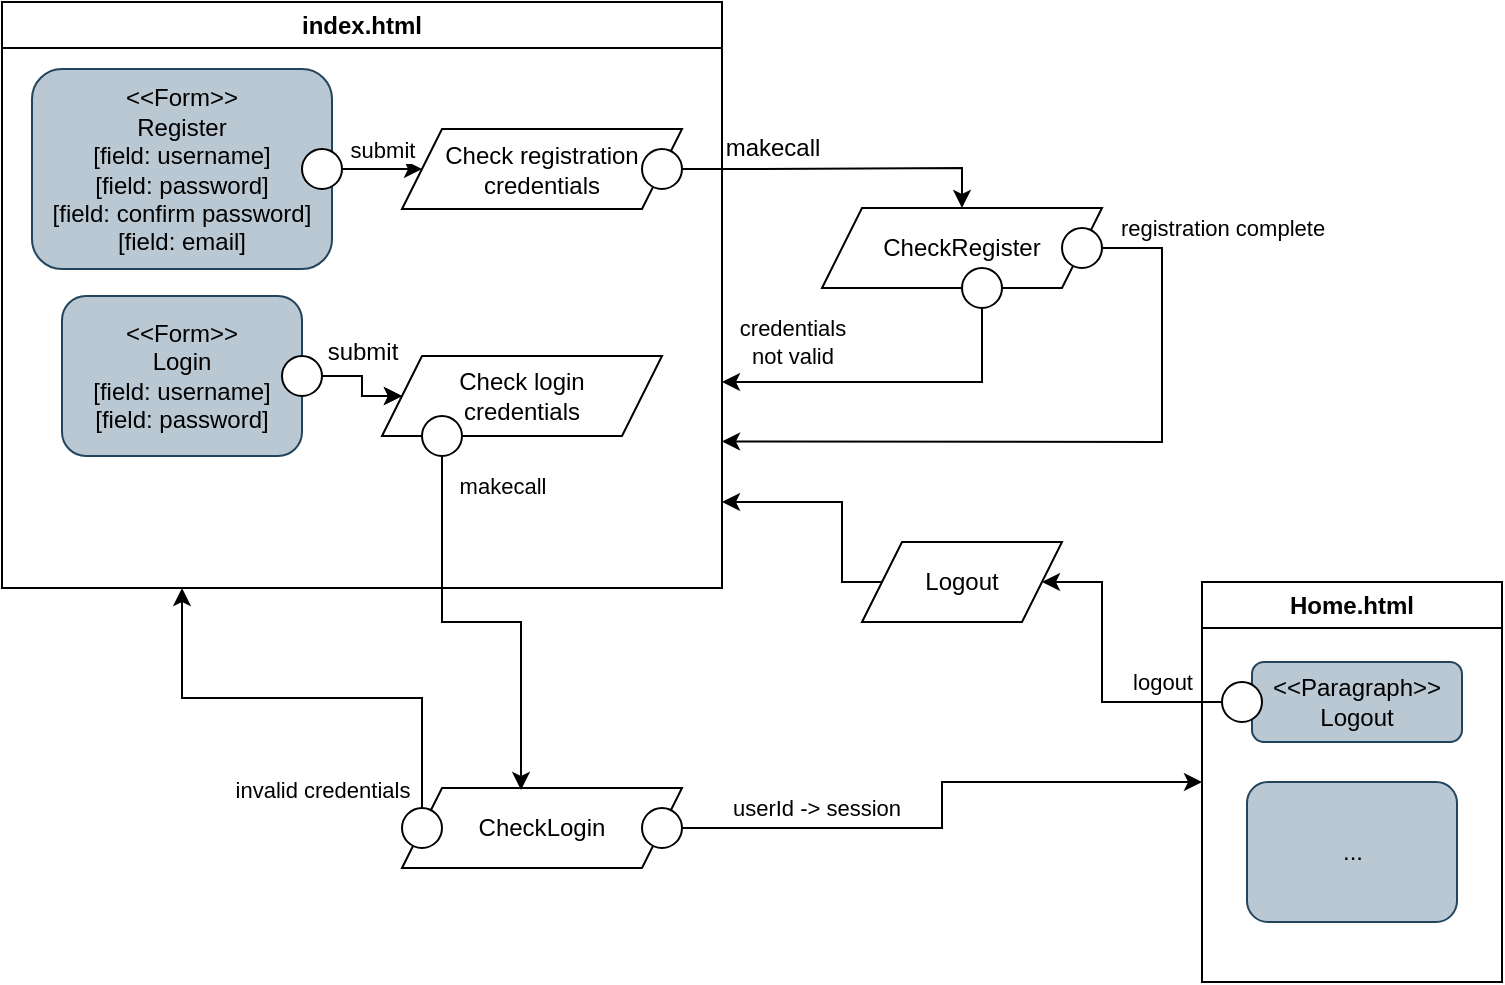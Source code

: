 <mxfile version="24.7.17" pages="2">
  <diagram name="Page-1" id="okkBP2h01szo6rRlRoY6">
    <mxGraphModel dx="1036" dy="614" grid="1" gridSize="10" guides="1" tooltips="1" connect="1" arrows="1" fold="1" page="1" pageScale="1" pageWidth="827" pageHeight="1169" math="0" shadow="0">
      <root>
        <mxCell id="0" />
        <mxCell id="1" parent="0" />
        <mxCell id="oJtsPXdKoa-0jG5Klhkb-1" value="index.html" style="swimlane;whiteSpace=wrap" parent="1" vertex="1">
          <mxGeometry x="20" y="40" width="360" height="293" as="geometry">
            <mxRectangle x="20" y="-130" width="100" height="30" as="alternateBounds" />
          </mxGeometry>
        </mxCell>
        <mxCell id="oJtsPXdKoa-0jG5Klhkb-2" value="&amp;lt;&amp;lt;Form&amp;gt;&amp;gt;&lt;br&gt;Login&lt;br&gt;[field: username]&lt;div&gt;[field: password]&lt;/div&gt;" style="rounded=1;whiteSpace=wrap;html=1;fillColor=#bac8d3;strokeColor=#23445d;" parent="oJtsPXdKoa-0jG5Klhkb-1" vertex="1">
          <mxGeometry x="30" y="147" width="120" height="80" as="geometry" />
        </mxCell>
        <mxCell id="oJtsPXdKoa-0jG5Klhkb-45" style="edgeStyle=orthogonalEdgeStyle;rounded=0;orthogonalLoop=1;jettySize=auto;html=1;entryX=0;entryY=0.5;entryDx=0;entryDy=0;" parent="oJtsPXdKoa-0jG5Klhkb-1" source="oJtsPXdKoa-0jG5Klhkb-3" target="oJtsPXdKoa-0jG5Klhkb-44" edge="1">
          <mxGeometry relative="1" as="geometry" />
        </mxCell>
        <mxCell id="oJtsPXdKoa-0jG5Klhkb-48" value="" style="edgeStyle=orthogonalEdgeStyle;rounded=0;orthogonalLoop=1;jettySize=auto;html=1;" parent="oJtsPXdKoa-0jG5Klhkb-1" source="oJtsPXdKoa-0jG5Klhkb-3" target="oJtsPXdKoa-0jG5Klhkb-44" edge="1">
          <mxGeometry relative="1" as="geometry" />
        </mxCell>
        <mxCell id="oJtsPXdKoa-0jG5Klhkb-3" value="" style="ellipse;whiteSpace=wrap;html=1;aspect=fixed;" parent="oJtsPXdKoa-0jG5Klhkb-1" vertex="1">
          <mxGeometry x="140" y="177" width="20" height="20" as="geometry" />
        </mxCell>
        <mxCell id="oJtsPXdKoa-0jG5Klhkb-4" value="&amp;lt;&amp;lt;Form&amp;gt;&amp;gt;&lt;br&gt;Register&lt;div&gt;[field: username]&lt;/div&gt;&lt;div&gt;[field: password]&lt;br&gt;&lt;/div&gt;&lt;div&gt;[field: confirm password&lt;span style=&quot;background-color: initial;&quot;&gt;]&lt;/span&gt;&lt;/div&gt;&lt;div&gt;[field: email]&lt;br&gt;&lt;/div&gt;" style="rounded=1;whiteSpace=wrap;html=1;fillColor=#bac8d3;strokeColor=#23445d;" parent="oJtsPXdKoa-0jG5Klhkb-1" vertex="1">
          <mxGeometry x="15" y="33.5" width="150" height="100" as="geometry" />
        </mxCell>
        <mxCell id="oJtsPXdKoa-0jG5Klhkb-42" style="edgeStyle=orthogonalEdgeStyle;rounded=0;orthogonalLoop=1;jettySize=auto;html=1;" parent="oJtsPXdKoa-0jG5Klhkb-1" source="oJtsPXdKoa-0jG5Klhkb-5" target="oJtsPXdKoa-0jG5Klhkb-41" edge="1">
          <mxGeometry relative="1" as="geometry" />
        </mxCell>
        <mxCell id="oJtsPXdKoa-0jG5Klhkb-47" value="submit" style="edgeLabel;html=1;align=center;verticalAlign=middle;resizable=0;points=[];" parent="oJtsPXdKoa-0jG5Klhkb-42" vertex="1" connectable="0">
          <mxGeometry x="-0.72" y="2" relative="1" as="geometry">
            <mxPoint x="11" y="-8" as="offset" />
          </mxGeometry>
        </mxCell>
        <mxCell id="oJtsPXdKoa-0jG5Klhkb-5" value="" style="ellipse;whiteSpace=wrap;html=1;aspect=fixed;" parent="oJtsPXdKoa-0jG5Klhkb-1" vertex="1">
          <mxGeometry x="150" y="73.5" width="20" height="20" as="geometry" />
        </mxCell>
        <mxCell id="oJtsPXdKoa-0jG5Klhkb-41" value="Check registration credentials" style="shape=parallelogram;perimeter=parallelogramPerimeter;whiteSpace=wrap;html=1;fixedSize=1;" parent="oJtsPXdKoa-0jG5Klhkb-1" vertex="1">
          <mxGeometry x="200" y="63.5" width="140" height="40" as="geometry" />
        </mxCell>
        <mxCell id="oJtsPXdKoa-0jG5Klhkb-44" value="Check login&lt;div&gt;&lt;span style=&quot;background-color: initial;&quot;&gt;credentials&lt;/span&gt;&lt;/div&gt;" style="shape=parallelogram;perimeter=parallelogramPerimeter;whiteSpace=wrap;html=1;fixedSize=1;" parent="oJtsPXdKoa-0jG5Klhkb-1" vertex="1">
          <mxGeometry x="190" y="177" width="140" height="40" as="geometry" />
        </mxCell>
        <mxCell id="oJtsPXdKoa-0jG5Klhkb-49" value="s&lt;span style=&quot;background-color: initial;&quot;&gt;ubmit&lt;/span&gt;" style="text;html=1;align=center;verticalAlign=middle;resizable=0;points=[];autosize=1;strokeColor=none;fillColor=none;" parent="oJtsPXdKoa-0jG5Klhkb-1" vertex="1">
          <mxGeometry x="150" y="160" width="60" height="30" as="geometry" />
        </mxCell>
        <mxCell id="oJtsPXdKoa-0jG5Klhkb-50" value="" style="ellipse;whiteSpace=wrap;html=1;aspect=fixed;" parent="oJtsPXdKoa-0jG5Klhkb-1" vertex="1">
          <mxGeometry x="320" y="73.5" width="20" height="20" as="geometry" />
        </mxCell>
        <mxCell id="oJtsPXdKoa-0jG5Klhkb-53" value="" style="ellipse;whiteSpace=wrap;html=1;aspect=fixed;" parent="oJtsPXdKoa-0jG5Klhkb-1" vertex="1">
          <mxGeometry x="210" y="207" width="20" height="20" as="geometry" />
        </mxCell>
        <mxCell id="oJtsPXdKoa-0jG5Klhkb-6" value="Check&lt;span style=&quot;background-color: initial;&quot;&gt;Register&lt;/span&gt;" style="shape=parallelogram;perimeter=parallelogramPerimeter;whiteSpace=wrap;html=1;fixedSize=1;" parent="1" vertex="1">
          <mxGeometry x="430" y="143" width="140" height="40" as="geometry" />
        </mxCell>
        <mxCell id="oJtsPXdKoa-0jG5Klhkb-7" value="" style="endArrow=classic;html=1;rounded=0;exitX=0.5;exitY=1;exitDx=0;exitDy=0;" parent="1" source="oJtsPXdKoa-0jG5Klhkb-27" edge="1">
          <mxGeometry width="50" height="50" relative="1" as="geometry">
            <mxPoint x="540" y="183" as="sourcePoint" />
            <mxPoint x="380" y="230" as="targetPoint" />
            <Array as="points">
              <mxPoint x="510" y="230" />
            </Array>
          </mxGeometry>
        </mxCell>
        <mxCell id="oJtsPXdKoa-0jG5Klhkb-8" value="credentials&lt;div&gt;not valid&lt;/div&gt;" style="edgeLabel;html=1;align=center;verticalAlign=middle;resizable=0;points=[];" parent="oJtsPXdKoa-0jG5Klhkb-7" vertex="1" connectable="0">
          <mxGeometry x="0.333" y="-2" relative="1" as="geometry">
            <mxPoint x="-21" y="-18" as="offset" />
          </mxGeometry>
        </mxCell>
        <mxCell id="oJtsPXdKoa-0jG5Klhkb-9" value="" style="ellipse;whiteSpace=wrap;html=1;aspect=fixed;" parent="1" vertex="1">
          <mxGeometry x="550" y="153" width="20" height="20" as="geometry" />
        </mxCell>
        <mxCell id="oJtsPXdKoa-0jG5Klhkb-10" value="" style="endArrow=classic;html=1;rounded=0;exitX=1;exitY=0.5;exitDx=0;exitDy=0;entryX=1;entryY=0.75;entryDx=0;entryDy=0;" parent="1" source="oJtsPXdKoa-0jG5Klhkb-9" target="oJtsPXdKoa-0jG5Klhkb-1" edge="1">
          <mxGeometry width="50" height="50" relative="1" as="geometry">
            <mxPoint x="580" y="243" as="sourcePoint" />
            <mxPoint x="570" y="280" as="targetPoint" />
            <Array as="points">
              <mxPoint x="600" y="163" />
              <mxPoint x="600" y="260" />
            </Array>
          </mxGeometry>
        </mxCell>
        <mxCell id="oJtsPXdKoa-0jG5Klhkb-11" value="registration complete" style="edgeLabel;html=1;align=center;verticalAlign=middle;resizable=0;points=[];" parent="oJtsPXdKoa-0jG5Klhkb-10" vertex="1" connectable="0">
          <mxGeometry x="0.388" y="1" relative="1" as="geometry">
            <mxPoint x="144" y="-108" as="offset" />
          </mxGeometry>
        </mxCell>
        <mxCell id="oJtsPXdKoa-0jG5Klhkb-12" value="Check&lt;span style=&quot;background-color: initial;&quot;&gt;Login&lt;/span&gt;" style="shape=parallelogram;perimeter=parallelogramPerimeter;whiteSpace=wrap;html=1;fixedSize=1;" parent="1" vertex="1">
          <mxGeometry x="220" y="433" width="140" height="40" as="geometry" />
        </mxCell>
        <mxCell id="oJtsPXdKoa-0jG5Klhkb-13" style="edgeStyle=orthogonalEdgeStyle;rounded=0;orthogonalLoop=1;jettySize=auto;html=1;entryX=0;entryY=0.5;entryDx=0;entryDy=0;" parent="1" source="oJtsPXdKoa-0jG5Klhkb-15" target="oJtsPXdKoa-0jG5Klhkb-34" edge="1">
          <mxGeometry relative="1" as="geometry">
            <mxPoint x="470" y="453" as="targetPoint" />
          </mxGeometry>
        </mxCell>
        <mxCell id="oJtsPXdKoa-0jG5Klhkb-14" value="userId -&amp;gt; session" style="edgeLabel;html=1;align=center;verticalAlign=middle;resizable=0;points=[];" parent="oJtsPXdKoa-0jG5Klhkb-13" vertex="1" connectable="0">
          <mxGeometry x="-0.806" relative="1" as="geometry">
            <mxPoint x="39" y="-10" as="offset" />
          </mxGeometry>
        </mxCell>
        <mxCell id="oJtsPXdKoa-0jG5Klhkb-15" value="" style="ellipse;whiteSpace=wrap;html=1;aspect=fixed;" parent="1" vertex="1">
          <mxGeometry x="340" y="443" width="20" height="20" as="geometry" />
        </mxCell>
        <mxCell id="oJtsPXdKoa-0jG5Klhkb-57" style="edgeStyle=orthogonalEdgeStyle;rounded=0;orthogonalLoop=1;jettySize=auto;html=1;entryX=0.25;entryY=1;entryDx=0;entryDy=0;" parent="1" source="oJtsPXdKoa-0jG5Klhkb-18" target="oJtsPXdKoa-0jG5Klhkb-1" edge="1">
          <mxGeometry relative="1" as="geometry" />
        </mxCell>
        <mxCell id="oJtsPXdKoa-0jG5Klhkb-58" value="invalid credentials" style="edgeLabel;html=1;align=center;verticalAlign=middle;resizable=0;points=[];" parent="oJtsPXdKoa-0jG5Klhkb-57" vertex="1" connectable="0">
          <mxGeometry x="-0.856" y="2" relative="1" as="geometry">
            <mxPoint x="-48" y="7" as="offset" />
          </mxGeometry>
        </mxCell>
        <mxCell id="oJtsPXdKoa-0jG5Klhkb-18" value="" style="ellipse;whiteSpace=wrap;html=1;aspect=fixed;" parent="1" vertex="1">
          <mxGeometry x="220" y="443" width="20" height="20" as="geometry" />
        </mxCell>
        <mxCell id="oJtsPXdKoa-0jG5Klhkb-22" style="edgeStyle=orthogonalEdgeStyle;rounded=0;orthogonalLoop=1;jettySize=auto;html=1;entryX=1;entryY=0.5;entryDx=0;entryDy=0;exitX=0;exitY=0.5;exitDx=0;exitDy=0;" parent="1" source="oJtsPXdKoa-0jG5Klhkb-37" target="oJtsPXdKoa-0jG5Klhkb-29" edge="1">
          <mxGeometry relative="1" as="geometry">
            <mxPoint x="490" y="388" as="targetPoint" />
            <Array as="points">
              <mxPoint x="570" y="390" />
              <mxPoint x="570" y="330" />
            </Array>
          </mxGeometry>
        </mxCell>
        <mxCell id="oJtsPXdKoa-0jG5Klhkb-23" value="logout" style="edgeLabel;html=1;align=center;verticalAlign=middle;resizable=0;points=[];" parent="oJtsPXdKoa-0jG5Klhkb-22" vertex="1" connectable="0">
          <mxGeometry x="-0.785" y="3" relative="1" as="geometry">
            <mxPoint x="-14" y="-13" as="offset" />
          </mxGeometry>
        </mxCell>
        <mxCell id="oJtsPXdKoa-0jG5Klhkb-27" value="" style="ellipse;whiteSpace=wrap;html=1;aspect=fixed;" parent="1" vertex="1">
          <mxGeometry x="500" y="173" width="20" height="20" as="geometry" />
        </mxCell>
        <mxCell id="oJtsPXdKoa-0jG5Klhkb-28" style="edgeStyle=orthogonalEdgeStyle;rounded=0;orthogonalLoop=1;jettySize=auto;html=1;exitX=0;exitY=0.5;exitDx=0;exitDy=0;" parent="1" source="oJtsPXdKoa-0jG5Klhkb-29" edge="1">
          <mxGeometry relative="1" as="geometry">
            <mxPoint x="380" y="290" as="targetPoint" />
            <Array as="points">
              <mxPoint x="440" y="330" />
              <mxPoint x="440" y="290" />
            </Array>
          </mxGeometry>
        </mxCell>
        <mxCell id="oJtsPXdKoa-0jG5Klhkb-29" value="Logout" style="shape=parallelogram;perimeter=parallelogramPerimeter;whiteSpace=wrap;html=1;fixedSize=1;" parent="1" vertex="1">
          <mxGeometry x="450" y="310" width="100" height="40" as="geometry" />
        </mxCell>
        <mxCell id="oJtsPXdKoa-0jG5Klhkb-34" value="Home.html" style="swimlane;whiteSpace=wrap" parent="1" vertex="1">
          <mxGeometry x="620" y="330" width="150" height="200" as="geometry">
            <mxRectangle x="20" y="-130" width="100" height="30" as="alternateBounds" />
          </mxGeometry>
        </mxCell>
        <mxCell id="oJtsPXdKoa-0jG5Klhkb-60" value="&amp;lt;&amp;lt;Paragraph&amp;gt;&amp;gt;&lt;div&gt;Logout&lt;/div&gt;" style="rounded=1;whiteSpace=wrap;html=1;fillColor=#bac8d3;strokeColor=#23445d;" parent="oJtsPXdKoa-0jG5Klhkb-34" vertex="1">
          <mxGeometry x="25" y="40" width="105" height="40" as="geometry" />
        </mxCell>
        <mxCell id="oJtsPXdKoa-0jG5Klhkb-37" value="" style="ellipse;whiteSpace=wrap;html=1;aspect=fixed;" parent="oJtsPXdKoa-0jG5Klhkb-34" vertex="1">
          <mxGeometry x="10" y="50" width="20" height="20" as="geometry" />
        </mxCell>
        <mxCell id="oJtsPXdKoa-0jG5Klhkb-61" value="..." style="rounded=1;whiteSpace=wrap;html=1;fillColor=#bac8d3;strokeColor=#23445d;" parent="oJtsPXdKoa-0jG5Klhkb-34" vertex="1">
          <mxGeometry x="22.5" y="100" width="105" height="70" as="geometry" />
        </mxCell>
        <mxCell id="oJtsPXdKoa-0jG5Klhkb-51" style="edgeStyle=orthogonalEdgeStyle;rounded=0;orthogonalLoop=1;jettySize=auto;html=1;entryX=0.5;entryY=0;entryDx=0;entryDy=0;" parent="1" source="oJtsPXdKoa-0jG5Klhkb-50" target="oJtsPXdKoa-0jG5Klhkb-6" edge="1">
          <mxGeometry relative="1" as="geometry" />
        </mxCell>
        <mxCell id="oJtsPXdKoa-0jG5Klhkb-52" value="makecall" style="text;html=1;align=center;verticalAlign=middle;resizable=0;points=[];autosize=1;strokeColor=none;fillColor=none;" parent="1" vertex="1">
          <mxGeometry x="370" y="98" width="70" height="30" as="geometry" />
        </mxCell>
        <mxCell id="oJtsPXdKoa-0jG5Klhkb-55" style="edgeStyle=orthogonalEdgeStyle;rounded=0;orthogonalLoop=1;jettySize=auto;html=1;entryX=0.425;entryY=0.025;entryDx=0;entryDy=0;entryPerimeter=0;" parent="1" source="oJtsPXdKoa-0jG5Klhkb-53" target="oJtsPXdKoa-0jG5Klhkb-12" edge="1">
          <mxGeometry relative="1" as="geometry" />
        </mxCell>
        <mxCell id="oJtsPXdKoa-0jG5Klhkb-56" value="makecall" style="edgeLabel;html=1;align=center;verticalAlign=middle;resizable=0;points=[];" parent="oJtsPXdKoa-0jG5Klhkb-55" vertex="1" connectable="0">
          <mxGeometry x="-0.859" y="-1" relative="1" as="geometry">
            <mxPoint x="31" as="offset" />
          </mxGeometry>
        </mxCell>
      </root>
    </mxGraphModel>
  </diagram>
  <diagram id="OezVTgUpdVWgK99jHwjp" name="Page-2">
    <mxGraphModel dx="1727" dy="1023" grid="1" gridSize="10" guides="1" tooltips="1" connect="1" arrows="1" fold="1" page="1" pageScale="1" pageWidth="827" pageHeight="1169" math="0" shadow="0">
      <root>
        <mxCell id="0" />
        <mxCell id="1" parent="0" />
        <mxCell id="EeK03zJ7r9NsS6UHNYIv-1" value="Home.html" style="swimlane;whiteSpace=wrap" parent="1" vertex="1">
          <mxGeometry x="120" y="70" width="650" height="710" as="geometry">
            <mxRectangle x="20" y="-130" width="100" height="30" as="alternateBounds" />
          </mxGeometry>
        </mxCell>
        <mxCell id="EeK03zJ7r9NsS6UHNYIv-2" value="&amp;lt;&amp;lt;Paragraph&amp;gt;&amp;gt;&lt;div&gt;Logout&lt;/div&gt;" style="rounded=1;whiteSpace=wrap;html=1;fillColor=#bac8d3;strokeColor=#23445d;" parent="EeK03zJ7r9NsS6UHNYIv-1" vertex="1">
          <mxGeometry x="25" y="40" width="105" height="40" as="geometry" />
        </mxCell>
        <mxCell id="EeK03zJ7r9NsS6UHNYIv-3" value="" style="ellipse;whiteSpace=wrap;html=1;aspect=fixed;" parent="EeK03zJ7r9NsS6UHNYIv-1" vertex="1">
          <mxGeometry x="10" y="50" width="20" height="20" as="geometry" />
        </mxCell>
        <mxCell id="1o-QWD2C4itEf4KfdiLa-2" value="" style="ellipse;whiteSpace=wrap;html=1;aspect=fixed;" parent="EeK03zJ7r9NsS6UHNYIv-1" vertex="1">
          <mxGeometry x="530" y="-10" width="20" height="20" as="geometry" />
        </mxCell>
        <mxCell id="1o-QWD2C4itEf4KfdiLa-10" value="Folders tree container" style="swimlane;whiteSpace=wrap;html=1;" parent="EeK03zJ7r9NsS6UHNYIv-1" vertex="1">
          <mxGeometry x="10" y="100" width="340" height="320" as="geometry" />
        </mxCell>
        <mxCell id="1o-QWD2C4itEf4KfdiLa-11" value="&amp;lt;&amp;lt;Paragraph&amp;gt;&amp;gt;&lt;div&gt;Folder&lt;/div&gt;" style="rounded=1;whiteSpace=wrap;html=1;fillColor=#bac8d3;strokeColor=#23445d;" parent="1o-QWD2C4itEf4KfdiLa-10" vertex="1">
          <mxGeometry x="15" y="30" width="105" height="50" as="geometry" />
        </mxCell>
        <mxCell id="1o-QWD2C4itEf4KfdiLa-16" style="edgeStyle=orthogonalEdgeStyle;rounded=0;orthogonalLoop=1;jettySize=auto;html=1;entryX=0;entryY=0.5;entryDx=0;entryDy=0;" parent="1o-QWD2C4itEf4KfdiLa-10" source="1o-QWD2C4itEf4KfdiLa-12" target="1o-QWD2C4itEf4KfdiLa-15" edge="1">
          <mxGeometry relative="1" as="geometry" />
        </mxCell>
        <mxCell id="HM60gLpUr81_VcdkRk_o-6" value="click" style="edgeLabel;html=1;align=center;verticalAlign=middle;resizable=0;points=[];" parent="1o-QWD2C4itEf4KfdiLa-16" vertex="1" connectable="0">
          <mxGeometry x="-0.901" y="3" relative="1" as="geometry">
            <mxPoint x="12" y="-7" as="offset" />
          </mxGeometry>
        </mxCell>
        <mxCell id="1o-QWD2C4itEf4KfdiLa-12" value="" style="ellipse;whiteSpace=wrap;html=1;aspect=fixed;" parent="1o-QWD2C4itEf4KfdiLa-10" vertex="1">
          <mxGeometry x="115" y="50" width="20" height="20" as="geometry" />
        </mxCell>
        <mxCell id="1o-QWD2C4itEf4KfdiLa-15" value="Hides or shows the document list&amp;nbsp;" style="shape=parallelogram;perimeter=parallelogramPerimeter;whiteSpace=wrap;html=1;fixedSize=1;" parent="1o-QWD2C4itEf4KfdiLa-10" vertex="1">
          <mxGeometry x="169" y="40" width="151" height="40" as="geometry" />
        </mxCell>
        <mxCell id="1o-QWD2C4itEf4KfdiLa-17" value="&amp;lt;&amp;lt;Paragraph&amp;gt;&amp;gt;&lt;div&gt;New folder&lt;/div&gt;" style="rounded=1;whiteSpace=wrap;html=1;fillColor=#bac8d3;strokeColor=#23445d;" parent="1o-QWD2C4itEf4KfdiLa-10" vertex="1">
          <mxGeometry x="15" y="100" width="105" height="40" as="geometry" />
        </mxCell>
        <mxCell id="1o-QWD2C4itEf4KfdiLa-18" value="&amp;lt;&amp;lt;Paragraph&amp;gt;&amp;gt;&lt;div&gt;New document&lt;/div&gt;" style="rounded=1;whiteSpace=wrap;html=1;fillColor=#bac8d3;strokeColor=#23445d;" parent="1o-QWD2C4itEf4KfdiLa-10" vertex="1">
          <mxGeometry x="15" y="170" width="105" height="40" as="geometry" />
        </mxCell>
        <mxCell id="U7PO1jFAjCfgwWRMDeQb-9" style="edgeStyle=orthogonalEdgeStyle;rounded=0;orthogonalLoop=1;jettySize=auto;html=1;entryX=0;entryY=0.5;entryDx=0;entryDy=0;" parent="1o-QWD2C4itEf4KfdiLa-10" source="U7PO1jFAjCfgwWRMDeQb-3" target="U7PO1jFAjCfgwWRMDeQb-7" edge="1">
          <mxGeometry relative="1" as="geometry" />
        </mxCell>
        <mxCell id="U7PO1jFAjCfgwWRMDeQb-3" value="" style="ellipse;whiteSpace=wrap;html=1;aspect=fixed;" parent="1o-QWD2C4itEf4KfdiLa-10" vertex="1">
          <mxGeometry x="115" y="110" width="20" height="20" as="geometry" />
        </mxCell>
        <mxCell id="U7PO1jFAjCfgwWRMDeQb-10" style="edgeStyle=orthogonalEdgeStyle;rounded=0;orthogonalLoop=1;jettySize=auto;html=1;entryX=0;entryY=0.5;entryDx=0;entryDy=0;" parent="1o-QWD2C4itEf4KfdiLa-10" source="U7PO1jFAjCfgwWRMDeQb-4" target="U7PO1jFAjCfgwWRMDeQb-8" edge="1">
          <mxGeometry relative="1" as="geometry" />
        </mxCell>
        <mxCell id="U7PO1jFAjCfgwWRMDeQb-4" value="" style="ellipse;whiteSpace=wrap;html=1;aspect=fixed;" parent="1o-QWD2C4itEf4KfdiLa-10" vertex="1">
          <mxGeometry x="115" y="180" width="20" height="20" as="geometry" />
        </mxCell>
        <mxCell id="U7PO1jFAjCfgwWRMDeQb-7" value="Shows the wizard for&lt;div&gt;creating folders and&lt;/div&gt;&lt;div&gt;&lt;span style=&quot;background-color: initial;&quot;&gt;hides the other wizards&lt;/span&gt;&lt;/div&gt;" style="shape=parallelogram;perimeter=parallelogramPerimeter;whiteSpace=wrap;html=1;fixedSize=1;" parent="1o-QWD2C4itEf4KfdiLa-10" vertex="1">
          <mxGeometry x="169" y="100" width="161" height="40" as="geometry" />
        </mxCell>
        <mxCell id="U7PO1jFAjCfgwWRMDeQb-8" value="Shows the wizard for&lt;div&gt;creating document and&lt;/div&gt;&lt;div&gt;&lt;span style=&quot;background-color: initial;&quot;&gt;hides the other wizards&lt;/span&gt;&lt;/div&gt;" style="shape=parallelogram;perimeter=parallelogramPerimeter;whiteSpace=wrap;html=1;fixedSize=1;" parent="1o-QWD2C4itEf4KfdiLa-10" vertex="1">
          <mxGeometry x="164" y="170" width="161" height="40" as="geometry" />
        </mxCell>
        <mxCell id="U7PO1jFAjCfgwWRMDeQb-25" value="&amp;lt;&amp;lt;Paragraph&amp;gt;&amp;gt;&lt;div&gt;Document&lt;/div&gt;" style="rounded=1;whiteSpace=wrap;html=1;fillColor=#bac8d3;strokeColor=#23445d;" parent="1o-QWD2C4itEf4KfdiLa-10" vertex="1">
          <mxGeometry x="15" y="240" width="105" height="40" as="geometry" />
        </mxCell>
        <mxCell id="SyX0cDNTJunM3Fa5q-BW-4" style="edgeStyle=orthogonalEdgeStyle;rounded=0;orthogonalLoop=1;jettySize=auto;html=1;entryX=0;entryY=0.5;entryDx=0;entryDy=0;" parent="1o-QWD2C4itEf4KfdiLa-10" source="SyX0cDNTJunM3Fa5q-BW-2" target="SyX0cDNTJunM3Fa5q-BW-3" edge="1">
          <mxGeometry relative="1" as="geometry" />
        </mxCell>
        <mxCell id="SyX0cDNTJunM3Fa5q-BW-2" value="" style="ellipse;whiteSpace=wrap;html=1;aspect=fixed;" parent="1o-QWD2C4itEf4KfdiLa-10" vertex="1">
          <mxGeometry x="115" y="250" width="20" height="20" as="geometry" />
        </mxCell>
        <mxCell id="SyX0cDNTJunM3Fa5q-BW-3" value="Shows a small window containing the document information" style="shape=parallelogram;perimeter=parallelogramPerimeter;whiteSpace=wrap;html=1;fixedSize=1;" parent="1o-QWD2C4itEf4KfdiLa-10" vertex="1">
          <mxGeometry x="159" y="240" width="161" height="40" as="geometry" />
        </mxCell>
        <mxCell id="HM60gLpUr81_VcdkRk_o-7" value="&lt;span style=&quot;font-size: 11px; background-color: rgb(255, 255, 255);&quot;&gt;click&lt;/span&gt;" style="text;html=1;align=center;verticalAlign=middle;resizable=0;points=[];autosize=1;strokeColor=none;fillColor=none;" parent="1o-QWD2C4itEf4KfdiLa-10" vertex="1">
          <mxGeometry x="129" y="98" width="40" height="30" as="geometry" />
        </mxCell>
        <mxCell id="HM60gLpUr81_VcdkRk_o-8" value="&lt;span style=&quot;font-size: 11px; background-color: rgb(255, 255, 255);&quot;&gt;click&lt;/span&gt;" style="text;html=1;align=center;verticalAlign=middle;resizable=0;points=[];autosize=1;strokeColor=none;fillColor=none;" parent="1o-QWD2C4itEf4KfdiLa-10" vertex="1">
          <mxGeometry x="129" y="160" width="40" height="30" as="geometry" />
        </mxCell>
        <mxCell id="HM60gLpUr81_VcdkRk_o-9" value="&lt;span style=&quot;font-size: 11px; background-color: rgb(255, 255, 255);&quot;&gt;click&lt;/span&gt;" style="text;html=1;align=center;verticalAlign=middle;resizable=0;points=[];autosize=1;strokeColor=none;fillColor=none;" parent="1o-QWD2C4itEf4KfdiLa-10" vertex="1">
          <mxGeometry x="129" y="238" width="40" height="30" as="geometry" />
        </mxCell>
        <mxCell id="HM60gLpUr81_VcdkRk_o-10" value="" style="ellipse;whiteSpace=wrap;html=1;aspect=fixed;" parent="1o-QWD2C4itEf4KfdiLa-10" vertex="1">
          <mxGeometry x="20" y="270" width="20" height="20" as="geometry" />
        </mxCell>
        <mxCell id="HM60gLpUr81_VcdkRk_o-11" value="" style="ellipse;whiteSpace=wrap;html=1;aspect=fixed;" parent="1o-QWD2C4itEf4KfdiLa-10" vertex="1">
          <mxGeometry x="57.5" y="20" width="20" height="20" as="geometry" />
        </mxCell>
        <mxCell id="fHEYrfJQS5JM_DVFpTIm-10" value="drag" style="text;html=1;align=center;verticalAlign=middle;resizable=0;points=[];autosize=1;strokeColor=none;fillColor=none;" vertex="1" parent="1o-QWD2C4itEf4KfdiLa-10">
          <mxGeometry x="27.5" width="50" height="30" as="geometry" />
        </mxCell>
        <mxCell id="U7PO1jFAjCfgwWRMDeQb-24" value="Document details" style="swimlane;whiteSpace=wrap;html=1;" parent="EeK03zJ7r9NsS6UHNYIv-1" vertex="1">
          <mxGeometry x="180" y="430" width="160" height="100" as="geometry" />
        </mxCell>
        <mxCell id="HM60gLpUr81_VcdkRk_o-5" value="Document info" style="rounded=1;whiteSpace=wrap;html=1;fillColor=#bac8d3;strokeColor=#23445d;" parent="U7PO1jFAjCfgwWRMDeQb-24" vertex="1">
          <mxGeometry x="27.5" y="40" width="105" height="40" as="geometry" />
        </mxCell>
        <mxCell id="HM60gLpUr81_VcdkRk_o-4" style="edgeStyle=orthogonalEdgeStyle;rounded=0;orthogonalLoop=1;jettySize=auto;html=1;entryX=1;entryY=0.5;entryDx=0;entryDy=0;exitX=1;exitY=0.5;exitDx=0;exitDy=0;" parent="EeK03zJ7r9NsS6UHNYIv-1" source="SyX0cDNTJunM3Fa5q-BW-3" target="U7PO1jFAjCfgwWRMDeQb-24" edge="1">
          <mxGeometry relative="1" as="geometry">
            <mxPoint x="335" y="360" as="sourcePoint" />
            <Array as="points">
              <mxPoint x="370" y="360" />
              <mxPoint x="370" y="480" />
            </Array>
          </mxGeometry>
        </mxCell>
        <mxCell id="HM60gLpUr81_VcdkRk_o-20" value="Shows delete document&lt;br&gt;warning" style="shape=parallelogram;perimeter=parallelogramPerimeter;whiteSpace=wrap;html=1;fixedSize=1;" parent="EeK03zJ7r9NsS6UHNYIv-1" vertex="1">
          <mxGeometry x="163" y="550" width="177" height="40" as="geometry" />
        </mxCell>
        <mxCell id="2PvyInAl47w6G49y9_m_-2" value="Document creation wizard" style="swimlane;whiteSpace=wrap;html=1;" parent="EeK03zJ7r9NsS6UHNYIv-1" vertex="1">
          <mxGeometry x="390" y="530" width="220" height="150" as="geometry" />
        </mxCell>
        <mxCell id="2PvyInAl47w6G49y9_m_-4" value="&amp;lt;&amp;lt;Form&amp;gt;&amp;gt;&lt;br&gt;Document Creation&lt;div&gt;[field: document name]&lt;br&gt;[field: summary]&lt;br&gt;[field: document folder] (hidden)&lt;/div&gt;" style="rounded=1;whiteSpace=wrap;html=1;fillColor=#bac8d3;strokeColor=#23445d;" parent="2PvyInAl47w6G49y9_m_-2" vertex="1">
          <mxGeometry x="20" y="30" width="180" height="100" as="geometry" />
        </mxCell>
        <mxCell id="2PvyInAl47w6G49y9_m_-5" value="" style="ellipse;whiteSpace=wrap;html=1;aspect=fixed;" parent="2PvyInAl47w6G49y9_m_-2" vertex="1">
          <mxGeometry x="100" y="120" width="20" height="20" as="geometry" />
        </mxCell>
        <mxCell id="2PvyInAl47w6G49y9_m_-19" value="submit" style="text;html=1;align=center;verticalAlign=middle;resizable=0;points=[];autosize=1;strokeColor=none;fillColor=none;" parent="2PvyInAl47w6G49y9_m_-2" vertex="1">
          <mxGeometry x="110" y="120" width="60" height="30" as="geometry" />
        </mxCell>
        <mxCell id="2PvyInAl47w6G49y9_m_-1" style="edgeStyle=orthogonalEdgeStyle;rounded=0;orthogonalLoop=1;jettySize=auto;html=1;entryX=0.5;entryY=0;entryDx=0;entryDy=0;" parent="EeK03zJ7r9NsS6UHNYIv-1" source="U7PO1jFAjCfgwWRMDeQb-8" target="2PvyInAl47w6G49y9_m_-2" edge="1">
          <mxGeometry relative="1" as="geometry">
            <mxPoint x="380.0" y="530" as="targetPoint" />
            <Array as="points">
              <mxPoint x="440" y="290" />
              <mxPoint x="440" y="430" />
              <mxPoint x="500" y="430" />
            </Array>
          </mxGeometry>
        </mxCell>
        <mxCell id="2PvyInAl47w6G49y9_m_-10" style="edgeStyle=orthogonalEdgeStyle;rounded=0;orthogonalLoop=1;jettySize=auto;html=1;entryX=0;entryY=0.5;entryDx=0;entryDy=0;" parent="EeK03zJ7r9NsS6UHNYIv-1" source="HM60gLpUr81_VcdkRk_o-10" target="HM60gLpUr81_VcdkRk_o-20" edge="1">
          <mxGeometry relative="1" as="geometry">
            <Array as="points">
              <mxPoint x="40" y="570" />
            </Array>
          </mxGeometry>
        </mxCell>
        <mxCell id="2PvyInAl47w6G49y9_m_-11" value="drop on trash bin" style="edgeLabel;html=1;align=center;verticalAlign=middle;resizable=0;points=[];" parent="2PvyInAl47w6G49y9_m_-10" vertex="1" connectable="0">
          <mxGeometry x="0.843" y="-2" relative="1" as="geometry">
            <mxPoint x="-19" y="-12" as="offset" />
          </mxGeometry>
        </mxCell>
        <mxCell id="2PvyInAl47w6G49y9_m_-20" value="" style="ellipse;whiteSpace=wrap;html=1;aspect=fixed;" parent="EeK03zJ7r9NsS6UHNYIv-1" vertex="1">
          <mxGeometry x="274" y="580" width="20" height="20" as="geometry" />
        </mxCell>
        <mxCell id="fHEYrfJQS5JM_DVFpTIm-2" value="Folder creation wizard" style="swimlane;whiteSpace=wrap;html=1;" vertex="1" parent="EeK03zJ7r9NsS6UHNYIv-1">
          <mxGeometry x="410" y="100" width="220" height="160" as="geometry" />
        </mxCell>
        <mxCell id="fHEYrfJQS5JM_DVFpTIm-3" value="&amp;lt;&amp;lt;Form&amp;gt;&amp;gt;&lt;br&gt;Document Creation&lt;div&gt;[field: folder name]&lt;br&gt;[field: parent folder] (hidden)&lt;/div&gt;" style="rounded=1;whiteSpace=wrap;html=1;fillColor=#bac8d3;strokeColor=#23445d;" vertex="1" parent="fHEYrfJQS5JM_DVFpTIm-2">
          <mxGeometry x="20" y="40" width="180" height="100" as="geometry" />
        </mxCell>
        <mxCell id="fHEYrfJQS5JM_DVFpTIm-4" value="" style="ellipse;whiteSpace=wrap;html=1;aspect=fixed;" vertex="1" parent="fHEYrfJQS5JM_DVFpTIm-2">
          <mxGeometry x="100" y="130" width="20" height="20" as="geometry" />
        </mxCell>
        <mxCell id="fHEYrfJQS5JM_DVFpTIm-5" value="submit" style="text;html=1;align=center;verticalAlign=middle;resizable=0;points=[];autosize=1;strokeColor=none;fillColor=none;" vertex="1" parent="fHEYrfJQS5JM_DVFpTIm-2">
          <mxGeometry x="110" y="130" width="60" height="30" as="geometry" />
        </mxCell>
        <mxCell id="fHEYrfJQS5JM_DVFpTIm-6" style="edgeStyle=orthogonalEdgeStyle;rounded=0;orthogonalLoop=1;jettySize=auto;html=1;entryX=0;entryY=0.5;entryDx=0;entryDy=0;" edge="1" parent="EeK03zJ7r9NsS6UHNYIv-1" source="U7PO1jFAjCfgwWRMDeQb-7" target="fHEYrfJQS5JM_DVFpTIm-2">
          <mxGeometry relative="1" as="geometry" />
        </mxCell>
        <mxCell id="fHEYrfJQS5JM_DVFpTIm-12" value="Show delete folder&lt;div&gt;warning&lt;/div&gt;" style="shape=parallelogram;perimeter=parallelogramPerimeter;whiteSpace=wrap;html=1;fixedSize=1;" vertex="1" parent="EeK03zJ7r9NsS6UHNYIv-1">
          <mxGeometry x="240" y="50" width="140" height="40" as="geometry" />
        </mxCell>
        <mxCell id="fHEYrfJQS5JM_DVFpTIm-11" style="edgeStyle=orthogonalEdgeStyle;rounded=0;orthogonalLoop=1;jettySize=auto;html=1;entryX=0;entryY=0.5;entryDx=0;entryDy=0;" edge="1" parent="EeK03zJ7r9NsS6UHNYIv-1" source="HM60gLpUr81_VcdkRk_o-11" target="fHEYrfJQS5JM_DVFpTIm-12">
          <mxGeometry relative="1" as="geometry">
            <mxPoint x="-60" y="160" as="targetPoint" />
            <Array as="points">
              <mxPoint x="78" y="90" />
              <mxPoint x="190" y="90" />
              <mxPoint x="190" y="70" />
            </Array>
          </mxGeometry>
        </mxCell>
        <mxCell id="fHEYrfJQS5JM_DVFpTIm-13" value="drop on trash bin" style="edgeLabel;html=1;align=center;verticalAlign=middle;resizable=0;points=[];" vertex="1" connectable="0" parent="fHEYrfJQS5JM_DVFpTIm-11">
          <mxGeometry x="0.821" relative="1" as="geometry">
            <mxPoint x="-22" y="-10" as="offset" />
          </mxGeometry>
        </mxCell>
        <mxCell id="fHEYrfJQS5JM_DVFpTIm-14" value="" style="ellipse;whiteSpace=wrap;html=1;aspect=fixed;" vertex="1" parent="EeK03zJ7r9NsS6UHNYIv-1">
          <mxGeometry x="360" y="60" width="20" height="20" as="geometry" />
        </mxCell>
        <mxCell id="fHEYrfJQS5JM_DVFpTIm-18" value="yes" style="edgeLabel;html=1;align=center;verticalAlign=middle;resizable=0;points=[];" vertex="1" connectable="0" parent="EeK03zJ7r9NsS6UHNYIv-1">
          <mxGeometry x="294.0" y="650.003" as="geometry">
            <mxPoint x="90" y="-563" as="offset" />
          </mxGeometry>
        </mxCell>
        <mxCell id="1o-QWD2C4itEf4KfdiLa-1" value="Logout" style="shape=parallelogram;perimeter=parallelogramPerimeter;whiteSpace=wrap;html=1;fixedSize=1;" parent="1" vertex="1">
          <mxGeometry x="30" y="20" width="100" height="40" as="geometry" />
        </mxCell>
        <mxCell id="EeK03zJ7r9NsS6UHNYIv-5" style="edgeStyle=orthogonalEdgeStyle;rounded=0;orthogonalLoop=1;jettySize=auto;html=1;entryX=0.5;entryY=1;entryDx=0;entryDy=0;exitX=0;exitY=0.5;exitDx=0;exitDy=0;" parent="1" source="EeK03zJ7r9NsS6UHNYIv-3" target="1o-QWD2C4itEf4KfdiLa-1" edge="1">
          <mxGeometry relative="1" as="geometry">
            <mxPoint x="80" y="70.0" as="targetPoint" />
            <mxPoint x="130" y="140" as="sourcePoint" />
            <Array as="points">
              <mxPoint x="80" y="130" />
            </Array>
          </mxGeometry>
        </mxCell>
        <mxCell id="1o-QWD2C4itEf4KfdiLa-13" value="click" style="edgeLabel;html=1;align=center;verticalAlign=middle;resizable=0;points=[];" parent="EeK03zJ7r9NsS6UHNYIv-5" vertex="1" connectable="0">
          <mxGeometry x="-0.524" y="3" relative="1" as="geometry">
            <mxPoint x="18" y="-13" as="offset" />
          </mxGeometry>
        </mxCell>
        <mxCell id="1o-QWD2C4itEf4KfdiLa-6" style="edgeStyle=orthogonalEdgeStyle;rounded=0;orthogonalLoop=1;jettySize=auto;html=1;" parent="1" source="1o-QWD2C4itEf4KfdiLa-3" edge="1">
          <mxGeometry relative="1" as="geometry">
            <mxPoint x="770" y="120" as="targetPoint" />
            <Array as="points">
              <mxPoint x="810" y="120" />
            </Array>
          </mxGeometry>
        </mxCell>
        <mxCell id="1o-QWD2C4itEf4KfdiLa-3" value="Retrieve folders and documents, add listeners to buttons and other elements" style="shape=parallelogram;perimeter=parallelogramPerimeter;whiteSpace=wrap;html=1;fixedSize=1;" parent="1" vertex="1">
          <mxGeometry x="690" y="10" width="300" height="50" as="geometry" />
        </mxCell>
        <mxCell id="1o-QWD2C4itEf4KfdiLa-5" style="edgeStyle=orthogonalEdgeStyle;rounded=0;orthogonalLoop=1;jettySize=auto;html=1;entryX=0;entryY=0.5;entryDx=0;entryDy=0;" parent="1" source="1o-QWD2C4itEf4KfdiLa-2" target="1o-QWD2C4itEf4KfdiLa-3" edge="1">
          <mxGeometry relative="1" as="geometry">
            <Array as="points">
              <mxPoint x="660" y="30" />
            </Array>
          </mxGeometry>
        </mxCell>
        <mxCell id="1o-QWD2C4itEf4KfdiLa-7" value="load" style="edgeLabel;html=1;align=center;verticalAlign=middle;resizable=0;points=[];" parent="1o-QWD2C4itEf4KfdiLa-5" vertex="1" connectable="0">
          <mxGeometry x="-0.561" y="1" relative="1" as="geometry">
            <mxPoint x="-19" y="5" as="offset" />
          </mxGeometry>
        </mxCell>
        <mxCell id="2PvyInAl47w6G49y9_m_-9" style="edgeStyle=orthogonalEdgeStyle;rounded=0;orthogonalLoop=1;jettySize=auto;html=1;" parent="1" source="2PvyInAl47w6G49y9_m_-7" edge="1">
          <mxGeometry relative="1" as="geometry">
            <mxPoint x="730" y="780" as="targetPoint" />
          </mxGeometry>
        </mxCell>
        <mxCell id="2PvyInAl47w6G49y9_m_-7" value="CreateDocument" style="shape=parallelogram;perimeter=parallelogramPerimeter;whiteSpace=wrap;html=1;fixedSize=1;" parent="1" vertex="1">
          <mxGeometry x="554.5" y="800" width="131" height="40" as="geometry" />
        </mxCell>
        <mxCell id="2PvyInAl47w6G49y9_m_-8" style="edgeStyle=orthogonalEdgeStyle;rounded=0;orthogonalLoop=1;jettySize=auto;html=1;" parent="1" source="2PvyInAl47w6G49y9_m_-5" target="2PvyInAl47w6G49y9_m_-7" edge="1">
          <mxGeometry relative="1" as="geometry" />
        </mxCell>
        <mxCell id="2PvyInAl47w6G49y9_m_-18" style="edgeStyle=orthogonalEdgeStyle;rounded=0;orthogonalLoop=1;jettySize=auto;html=1;" parent="1" source="2PvyInAl47w6G49y9_m_-17" edge="1">
          <mxGeometry relative="1" as="geometry">
            <mxPoint x="290" y="780" as="targetPoint" />
          </mxGeometry>
        </mxCell>
        <mxCell id="2PvyInAl47w6G49y9_m_-17" value="MoveDocument" style="shape=parallelogram;perimeter=parallelogramPerimeter;whiteSpace=wrap;html=1;fixedSize=1;" parent="1" vertex="1">
          <mxGeometry x="140" y="810" width="131" height="40" as="geometry" />
        </mxCell>
        <mxCell id="HM60gLpUr81_VcdkRk_o-13" style="edgeStyle=orthogonalEdgeStyle;rounded=0;orthogonalLoop=1;jettySize=auto;html=1;" parent="1" source="HM60gLpUr81_VcdkRk_o-10" target="2PvyInAl47w6G49y9_m_-17" edge="1">
          <mxGeometry relative="1" as="geometry">
            <mxPoint x="215.5" y="720" as="targetPoint" />
            <Array as="points">
              <mxPoint x="160" y="690" />
              <mxPoint x="216" y="690" />
            </Array>
          </mxGeometry>
        </mxCell>
        <mxCell id="HM60gLpUr81_VcdkRk_o-18" value="drag" style="edgeLabel;html=1;align=center;verticalAlign=middle;resizable=0;points=[];" parent="HM60gLpUr81_VcdkRk_o-13" vertex="1" connectable="0">
          <mxGeometry x="-0.696" y="1" relative="1" as="geometry">
            <mxPoint x="19" y="-52" as="offset" />
          </mxGeometry>
        </mxCell>
        <mxCell id="2PvyInAl47w6G49y9_m_-12" value="drop on another folder" style="edgeLabel;html=1;align=center;verticalAlign=middle;resizable=0;points=[];" parent="HM60gLpUr81_VcdkRk_o-13" vertex="1" connectable="0">
          <mxGeometry x="0.873" y="1" relative="1" as="geometry">
            <mxPoint x="54" y="-24" as="offset" />
          </mxGeometry>
        </mxCell>
        <mxCell id="2PvyInAl47w6G49y9_m_-24" style="edgeStyle=orthogonalEdgeStyle;rounded=0;orthogonalLoop=1;jettySize=auto;html=1;" parent="1" source="2PvyInAl47w6G49y9_m_-21" edge="1">
          <mxGeometry relative="1" as="geometry">
            <mxPoint x="490" y="780" as="targetPoint" />
          </mxGeometry>
        </mxCell>
        <mxCell id="2PvyInAl47w6G49y9_m_-21" value="DeleteDocument" style="shape=parallelogram;perimeter=parallelogramPerimeter;whiteSpace=wrap;html=1;fixedSize=1;" parent="1" vertex="1">
          <mxGeometry x="330" y="810" width="131" height="40" as="geometry" />
        </mxCell>
        <mxCell id="2PvyInAl47w6G49y9_m_-22" style="edgeStyle=orthogonalEdgeStyle;rounded=0;orthogonalLoop=1;jettySize=auto;html=1;entryX=0.56;entryY=-0.014;entryDx=0;entryDy=0;entryPerimeter=0;" parent="1" source="2PvyInAl47w6G49y9_m_-20" target="2PvyInAl47w6G49y9_m_-21" edge="1">
          <mxGeometry relative="1" as="geometry" />
        </mxCell>
        <mxCell id="2PvyInAl47w6G49y9_m_-23" value="yes" style="edgeLabel;html=1;align=center;verticalAlign=middle;resizable=0;points=[];" parent="2PvyInAl47w6G49y9_m_-22" vertex="1" connectable="0">
          <mxGeometry x="-0.917" relative="1" as="geometry">
            <mxPoint x="10" y="4" as="offset" />
          </mxGeometry>
        </mxCell>
        <mxCell id="fHEYrfJQS5JM_DVFpTIm-9" style="edgeStyle=orthogonalEdgeStyle;rounded=0;orthogonalLoop=1;jettySize=auto;html=1;entryX=1;entryY=0.25;entryDx=0;entryDy=0;" edge="1" parent="1" source="fHEYrfJQS5JM_DVFpTIm-7" target="EeK03zJ7r9NsS6UHNYIv-1">
          <mxGeometry relative="1" as="geometry">
            <Array as="points">
              <mxPoint x="860" y="248" />
            </Array>
          </mxGeometry>
        </mxCell>
        <mxCell id="fHEYrfJQS5JM_DVFpTIm-7" value="CreateFolder" style="shape=parallelogram;perimeter=parallelogramPerimeter;whiteSpace=wrap;html=1;fixedSize=1;" vertex="1" parent="1">
          <mxGeometry x="790" y="340" width="131" height="40" as="geometry" />
        </mxCell>
        <mxCell id="fHEYrfJQS5JM_DVFpTIm-8" style="edgeStyle=orthogonalEdgeStyle;rounded=0;orthogonalLoop=1;jettySize=auto;html=1;entryX=0;entryY=0.5;entryDx=0;entryDy=0;" edge="1" parent="1" source="fHEYrfJQS5JM_DVFpTIm-4" target="fHEYrfJQS5JM_DVFpTIm-7">
          <mxGeometry relative="1" as="geometry">
            <Array as="points">
              <mxPoint x="640" y="360" />
            </Array>
          </mxGeometry>
        </mxCell>
        <mxCell id="fHEYrfJQS5JM_DVFpTIm-15" value="DeleteFolder" style="shape=parallelogram;perimeter=parallelogramPerimeter;whiteSpace=wrap;html=1;fixedSize=1;" vertex="1" parent="1">
          <mxGeometry x="440" y="20" width="140" height="40" as="geometry" />
        </mxCell>
        <mxCell id="fHEYrfJQS5JM_DVFpTIm-16" style="edgeStyle=orthogonalEdgeStyle;rounded=0;orthogonalLoop=1;jettySize=auto;html=1;entryX=0.5;entryY=1;entryDx=0;entryDy=0;" edge="1" parent="1" source="fHEYrfJQS5JM_DVFpTIm-14" target="fHEYrfJQS5JM_DVFpTIm-15">
          <mxGeometry relative="1" as="geometry">
            <Array as="points">
              <mxPoint x="510" y="140" />
            </Array>
          </mxGeometry>
        </mxCell>
        <mxCell id="fHEYrfJQS5JM_DVFpTIm-17" style="edgeStyle=orthogonalEdgeStyle;rounded=0;orthogonalLoop=1;jettySize=auto;html=1;entryX=0.406;entryY=0.004;entryDx=0;entryDy=0;entryPerimeter=0;" edge="1" parent="1" source="fHEYrfJQS5JM_DVFpTIm-15" target="EeK03zJ7r9NsS6UHNYIv-1">
          <mxGeometry relative="1" as="geometry">
            <Array as="points">
              <mxPoint x="510" y="10" />
              <mxPoint x="384" y="10" />
            </Array>
          </mxGeometry>
        </mxCell>
      </root>
    </mxGraphModel>
  </diagram>
</mxfile>
